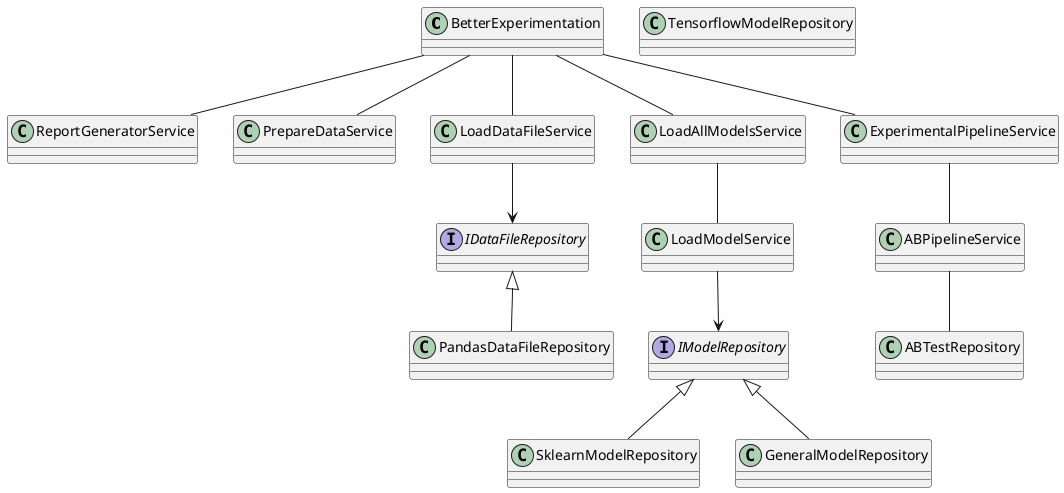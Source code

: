 @startuml
class BetterExperimentation 

class ReportGeneratorService

class PrepareDataService

class LoadModelService

class LoadDataFileService

class LoadAllModelsService

class ExperimentalPipelineService

class ABPipelineService

class ABTestRepository

interface IDataFileRepository

class PandasDataFileRepository

interface IModelRepository

class SklearnModelRepository

class TensorflowModelRepository

BetterExperimentation -- PrepareDataService
BetterExperimentation -- LoadAllModelsService
BetterExperimentation -- LoadDataFileService
BetterExperimentation -- ExperimentalPipelineService
BetterExperimentation -- ReportGeneratorService

ExperimentalPipelineService -- ABPipelineService
ABPipelineService -- ABTestRepository

IDataFileRepository <|-- PandasDataFileRepository
LoadDataFileService --> IDataFileRepository

IModelRepository <|-- SklearnModelRepository
IModelRepository <|-- GeneralModelRepository

LoadAllModelsService -- LoadModelService
LoadModelService --> IModelRepository
@enduml